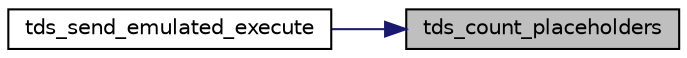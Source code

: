 digraph "tds_count_placeholders"
{
 // LATEX_PDF_SIZE
  edge [fontname="Helvetica",fontsize="10",labelfontname="Helvetica",labelfontsize="10"];
  node [fontname="Helvetica",fontsize="10",shape=record];
  rankdir="RL";
  Node1 [label="tds_count_placeholders",height=0.2,width=0.4,color="black", fillcolor="grey75", style="filled", fontcolor="black",tooltip="Count the number of placeholders ('?') in a query."];
  Node1 -> Node2 [dir="back",color="midnightblue",fontsize="10",style="solid",fontname="Helvetica"];
  Node2 [label="tds_send_emulated_execute",height=0.2,width=0.4,color="black", fillcolor="white", style="filled",URL="$a00563.html#ga02c6ce3ff96369603a6ee4efee64caae",tooltip="Emulate prepared execute traslating to a normal language."];
}
